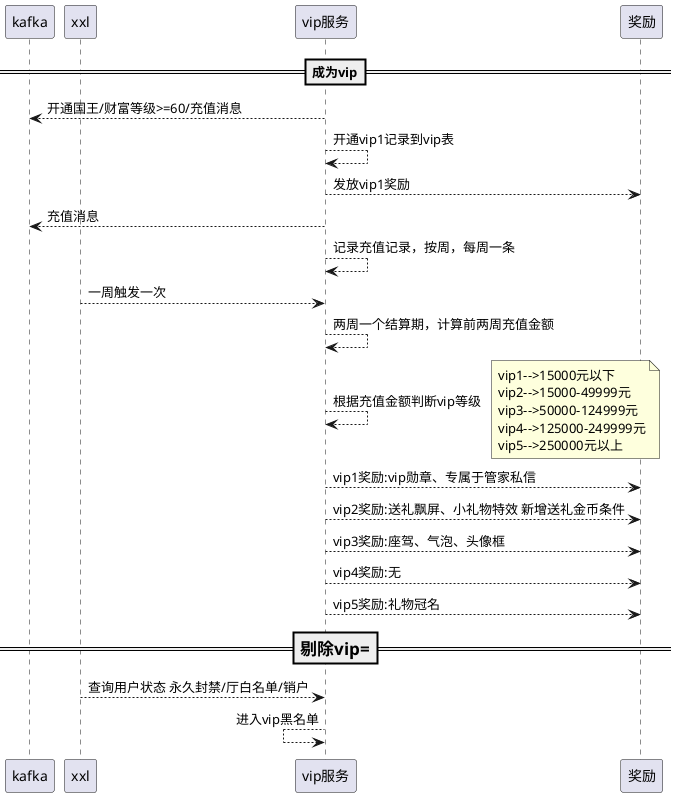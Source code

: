 @startuml
==成为vip==
participant kafka
participant xxl
participant vip服务
participant  奖励
kafka <-- vip服务:开通国王/财富等级>=60/充值消息
vip服务 --> vip服务:开通vip1记录到vip表
vip服务 --> 奖励:发放vip1奖励
kafka <-- vip服务:充值消息
vip服务 --> vip服务:记录充值记录，按周，每周一条
xxl --> vip服务:一周触发一次
vip服务 --> vip服务:两周一个结算期，计算前两周充值金额
vip服务 -->vip服务:根据充值金额判断vip等级
note right
 vip1-->15000元以下
 vip2-->15000-49999元
 vip3-->50000-124999元
 vip4-->125000-249999元
 vip5-->250000元以上
end note
vip服务 --> 奖励:vip1奖励:vip勋章、专属于管家私信
vip服务 --> 奖励:vip2奖励:送礼飘屏、小礼物特效 新增送礼金币条件
vip服务 --> 奖励:vip3奖励:座驾、气泡、头像框
vip服务 --> 奖励:vip4奖励:无
vip服务 --> 奖励:vip5奖励:礼物冠名
===剔除vip===
xxl --> vip服务:查询用户状态 永久封禁/厅白名单/销户
vip服务 <-- vip服务:进入vip黑名单
@enduml
